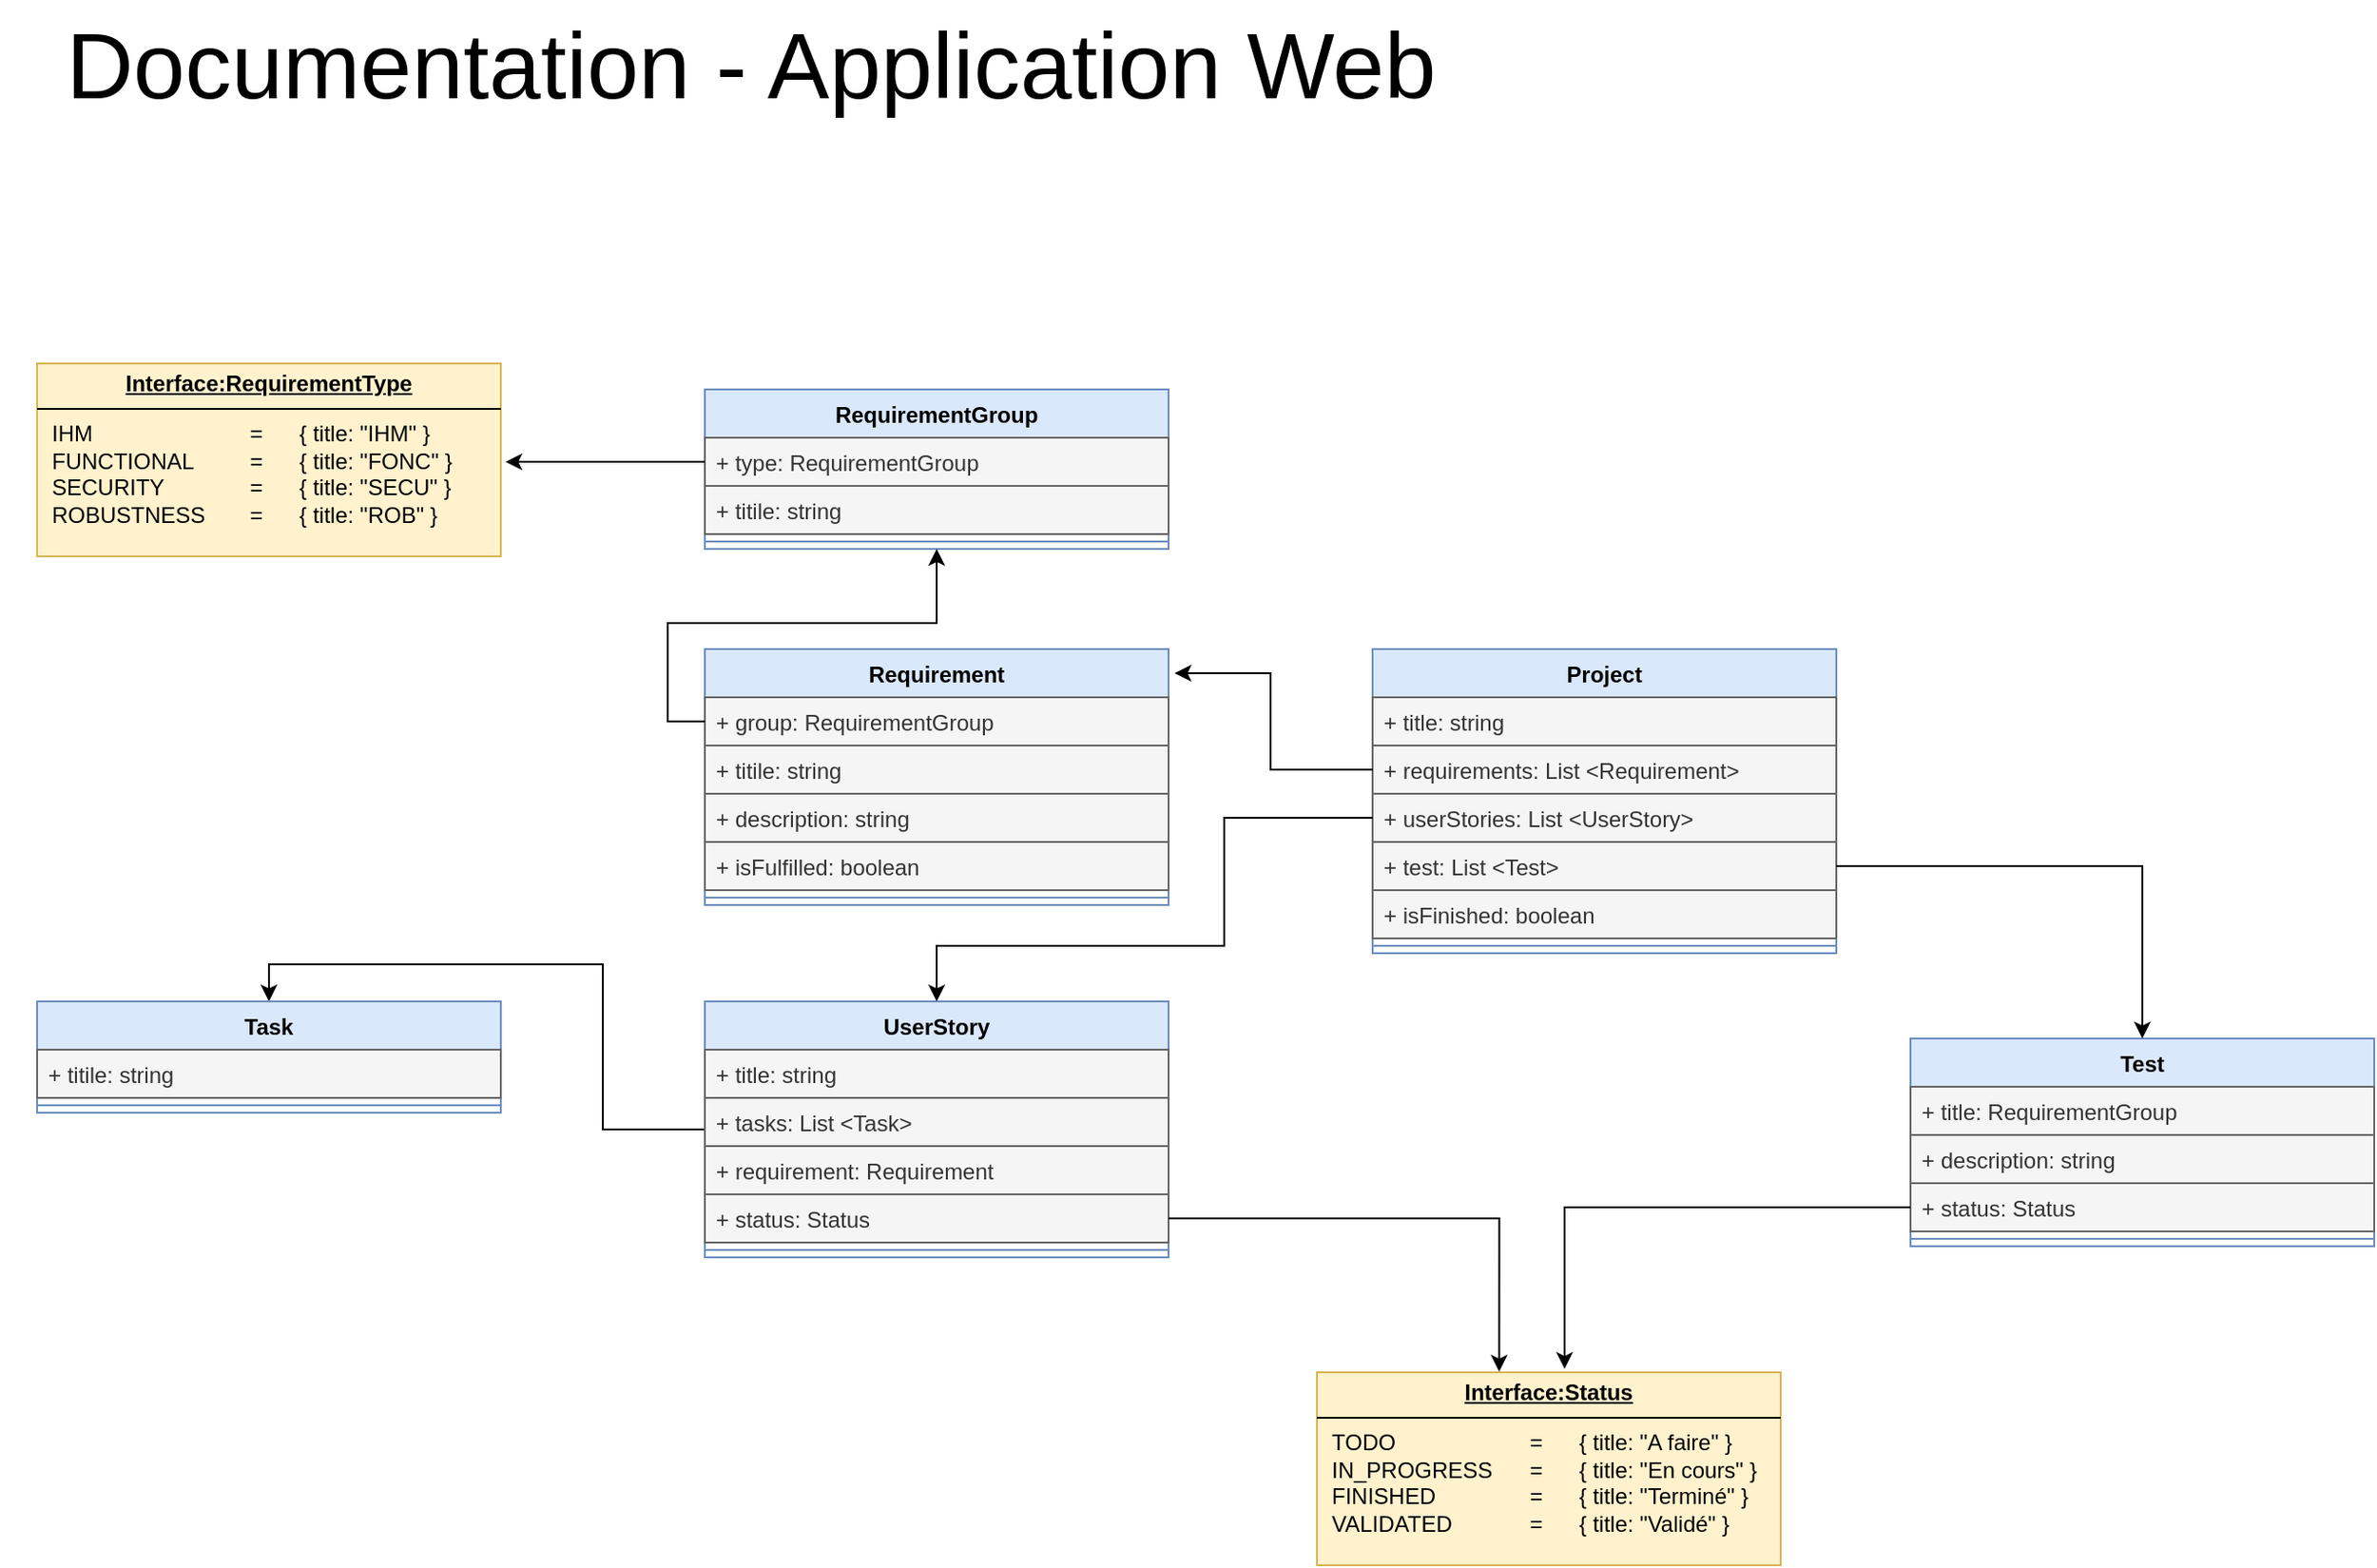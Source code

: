 <mxfile version="24.7.5">
  <diagram name="Documentation" id="c4acf3e9-155e-7222-9cf6-157b1a14988f">
    <mxGraphModel dx="1509" dy="880" grid="1" gridSize="10" guides="1" tooltips="1" connect="1" arrows="1" fold="1" page="1" pageScale="1" pageWidth="850" pageHeight="1100" background="none" math="0" shadow="0">
      <root>
        <mxCell id="0" />
        <mxCell id="1" parent="0" />
        <mxCell id="xuznSKPv-y_BRb6udhWv-1" value="&lt;font style=&quot;font-size: 50px;&quot;&gt;Documentation - Application Web&lt;/font&gt;" style="text;html=1;align=center;verticalAlign=middle;whiteSpace=wrap;rounded=0;" parent="1" vertex="1">
          <mxGeometry x="20" y="20" width="810" height="70" as="geometry" />
        </mxCell>
        <mxCell id="uhiIzkmUUbZ5SyuQZit8-1" value="&lt;font color=&quot;#000000&quot;&gt;Project&lt;/font&gt;" style="swimlane;fontStyle=1;align=center;verticalAlign=top;childLayout=stackLayout;horizontal=1;startSize=26;horizontalStack=0;resizeParent=1;resizeParentMax=0;resizeLast=0;collapsible=1;marginBottom=0;whiteSpace=wrap;html=1;fillColor=#dae8fc;strokeColor=#6c8ebf;" parent="1" vertex="1">
          <mxGeometry x="760" y="370" width="250" height="164" as="geometry" />
        </mxCell>
        <mxCell id="uhiIzkmUUbZ5SyuQZit8-2" value="+ title: string" style="text;strokeColor=#666666;fillColor=#f5f5f5;align=left;verticalAlign=top;spacingLeft=4;spacingRight=4;overflow=hidden;rotatable=0;points=[[0,0.5],[1,0.5]];portConstraint=eastwest;whiteSpace=wrap;html=1;fontColor=#333333;" parent="uhiIzkmUUbZ5SyuQZit8-1" vertex="1">
          <mxGeometry y="26" width="250" height="26" as="geometry" />
        </mxCell>
        <mxCell id="ZfcSb3x8AryFgDqecnvd-1" value="+ requirements: List &amp;lt;Requirement&amp;gt;&amp;nbsp;" style="text;strokeColor=#666666;fillColor=#f5f5f5;align=left;verticalAlign=top;spacingLeft=4;spacingRight=4;overflow=hidden;rotatable=0;points=[[0,0.5],[1,0.5]];portConstraint=eastwest;whiteSpace=wrap;html=1;fontColor=#333333;" parent="uhiIzkmUUbZ5SyuQZit8-1" vertex="1">
          <mxGeometry y="52" width="250" height="26" as="geometry" />
        </mxCell>
        <mxCell id="7AcOZPsMEtwE4ZH_ghja-1" value="+ userStories: List &amp;lt;UserStory&amp;gt;&amp;nbsp;" style="text;strokeColor=#666666;fillColor=#f5f5f5;align=left;verticalAlign=top;spacingLeft=4;spacingRight=4;overflow=hidden;rotatable=0;points=[[0,0.5],[1,0.5]];portConstraint=eastwest;whiteSpace=wrap;html=1;fontColor=#333333;" parent="uhiIzkmUUbZ5SyuQZit8-1" vertex="1">
          <mxGeometry y="78" width="250" height="26" as="geometry" />
        </mxCell>
        <mxCell id="7AcOZPsMEtwE4ZH_ghja-2" value="+ test: List &amp;lt;Test&amp;gt;&amp;nbsp;" style="text;strokeColor=#666666;fillColor=#f5f5f5;align=left;verticalAlign=top;spacingLeft=4;spacingRight=4;overflow=hidden;rotatable=0;points=[[0,0.5],[1,0.5]];portConstraint=eastwest;whiteSpace=wrap;html=1;fontColor=#333333;" parent="uhiIzkmUUbZ5SyuQZit8-1" vertex="1">
          <mxGeometry y="104" width="250" height="26" as="geometry" />
        </mxCell>
        <mxCell id="7AcOZPsMEtwE4ZH_ghja-25" value="+ isFinished: boolean&amp;nbsp;" style="text;strokeColor=#666666;fillColor=#f5f5f5;align=left;verticalAlign=top;spacingLeft=4;spacingRight=4;overflow=hidden;rotatable=0;points=[[0,0.5],[1,0.5]];portConstraint=eastwest;whiteSpace=wrap;html=1;fontColor=#333333;" parent="uhiIzkmUUbZ5SyuQZit8-1" vertex="1">
          <mxGeometry y="130" width="250" height="26" as="geometry" />
        </mxCell>
        <mxCell id="uhiIzkmUUbZ5SyuQZit8-3" value="" style="line;strokeWidth=1;fillColor=none;align=left;verticalAlign=middle;spacingTop=-1;spacingLeft=3;spacingRight=3;rotatable=0;labelPosition=right;points=[];portConstraint=eastwest;strokeColor=inherit;" parent="uhiIzkmUUbZ5SyuQZit8-1" vertex="1">
          <mxGeometry y="156" width="250" height="8" as="geometry" />
        </mxCell>
        <mxCell id="ZfcSb3x8AryFgDqecnvd-2" value="&lt;font color=&quot;#000000&quot;&gt;Requirement&lt;/font&gt;" style="swimlane;fontStyle=1;align=center;verticalAlign=top;childLayout=stackLayout;horizontal=1;startSize=26;horizontalStack=0;resizeParent=1;resizeParentMax=0;resizeLast=0;collapsible=1;marginBottom=0;whiteSpace=wrap;html=1;fillColor=#dae8fc;strokeColor=#6c8ebf;" parent="1" vertex="1">
          <mxGeometry x="400" y="370" width="250" height="138" as="geometry" />
        </mxCell>
        <mxCell id="ZfcSb3x8AryFgDqecnvd-3" value="+ group: RequirementGroup" style="text;strokeColor=#666666;fillColor=#f5f5f5;align=left;verticalAlign=top;spacingLeft=4;spacingRight=4;overflow=hidden;rotatable=0;points=[[0,0.5],[1,0.5]];portConstraint=eastwest;whiteSpace=wrap;html=1;fontColor=#333333;" parent="ZfcSb3x8AryFgDqecnvd-2" vertex="1">
          <mxGeometry y="26" width="250" height="26" as="geometry" />
        </mxCell>
        <mxCell id="ZfcSb3x8AryFgDqecnvd-4" value="+ titile: string" style="text;strokeColor=#666666;fillColor=#f5f5f5;align=left;verticalAlign=top;spacingLeft=4;spacingRight=4;overflow=hidden;rotatable=0;points=[[0,0.5],[1,0.5]];portConstraint=eastwest;whiteSpace=wrap;html=1;fontColor=#333333;" parent="ZfcSb3x8AryFgDqecnvd-2" vertex="1">
          <mxGeometry y="52" width="250" height="26" as="geometry" />
        </mxCell>
        <mxCell id="ZfcSb3x8AryFgDqecnvd-21" value="+ description: string" style="text;strokeColor=#666666;fillColor=#f5f5f5;align=left;verticalAlign=top;spacingLeft=4;spacingRight=4;overflow=hidden;rotatable=0;points=[[0,0.5],[1,0.5]];portConstraint=eastwest;whiteSpace=wrap;html=1;fontColor=#333333;" parent="ZfcSb3x8AryFgDqecnvd-2" vertex="1">
          <mxGeometry y="78" width="250" height="26" as="geometry" />
        </mxCell>
        <mxCell id="ZfcSb3x8AryFgDqecnvd-22" value="+ isFulfilled: boolean" style="text;strokeColor=#666666;fillColor=#f5f5f5;align=left;verticalAlign=top;spacingLeft=4;spacingRight=4;overflow=hidden;rotatable=0;points=[[0,0.5],[1,0.5]];portConstraint=eastwest;whiteSpace=wrap;html=1;fontColor=#333333;" parent="ZfcSb3x8AryFgDqecnvd-2" vertex="1">
          <mxGeometry y="104" width="250" height="26" as="geometry" />
        </mxCell>
        <mxCell id="ZfcSb3x8AryFgDqecnvd-5" value="" style="line;strokeWidth=1;fillColor=none;align=left;verticalAlign=middle;spacingTop=-1;spacingLeft=3;spacingRight=3;rotatable=0;labelPosition=right;points=[];portConstraint=eastwest;strokeColor=inherit;" parent="ZfcSb3x8AryFgDqecnvd-2" vertex="1">
          <mxGeometry y="130" width="250" height="8" as="geometry" />
        </mxCell>
        <mxCell id="ZfcSb3x8AryFgDqecnvd-11" value="&lt;font color=&quot;#000000&quot;&gt;RequirementGroup&lt;/font&gt;" style="swimlane;fontStyle=1;align=center;verticalAlign=top;childLayout=stackLayout;horizontal=1;startSize=26;horizontalStack=0;resizeParent=1;resizeParentMax=0;resizeLast=0;collapsible=1;marginBottom=0;whiteSpace=wrap;html=1;fillColor=#dae8fc;strokeColor=#6c8ebf;" parent="1" vertex="1">
          <mxGeometry x="400" y="230" width="250" height="86" as="geometry" />
        </mxCell>
        <mxCell id="ZfcSb3x8AryFgDqecnvd-12" value="+ type: RequirementGroup" style="text;strokeColor=#666666;fillColor=#f5f5f5;align=left;verticalAlign=top;spacingLeft=4;spacingRight=4;overflow=hidden;rotatable=0;points=[[0,0.5],[1,0.5]];portConstraint=eastwest;whiteSpace=wrap;html=1;fontColor=#333333;" parent="ZfcSb3x8AryFgDqecnvd-11" vertex="1">
          <mxGeometry y="26" width="250" height="26" as="geometry" />
        </mxCell>
        <mxCell id="ZfcSb3x8AryFgDqecnvd-13" value="+ titile: string" style="text;strokeColor=#666666;fillColor=#f5f5f5;align=left;verticalAlign=top;spacingLeft=4;spacingRight=4;overflow=hidden;rotatable=0;points=[[0,0.5],[1,0.5]];portConstraint=eastwest;whiteSpace=wrap;html=1;fontColor=#333333;" parent="ZfcSb3x8AryFgDqecnvd-11" vertex="1">
          <mxGeometry y="52" width="250" height="26" as="geometry" />
        </mxCell>
        <mxCell id="ZfcSb3x8AryFgDqecnvd-14" value="" style="line;strokeWidth=1;fillColor=none;align=left;verticalAlign=middle;spacingTop=-1;spacingLeft=3;spacingRight=3;rotatable=0;labelPosition=right;points=[];portConstraint=eastwest;strokeColor=inherit;" parent="ZfcSb3x8AryFgDqecnvd-11" vertex="1">
          <mxGeometry y="78" width="250" height="8" as="geometry" />
        </mxCell>
        <mxCell id="ZfcSb3x8AryFgDqecnvd-16" value="&lt;p style=&quot;margin:0px;margin-top:4px;text-align:center;text-decoration:underline;&quot;&gt;&lt;b&gt;&lt;font color=&quot;#000000&quot;&gt;Interface:RequirementType&lt;/font&gt;&lt;/b&gt;&lt;/p&gt;&lt;hr size=&quot;1&quot; style=&quot;border-style:solid;&quot;&gt;&lt;p style=&quot;margin:0px;margin-left:8px;&quot;&gt;&lt;font color=&quot;#000000&quot;&gt;IHM &lt;span style=&quot;white-space: pre;&quot;&gt;&#x9;&lt;span style=&quot;white-space: pre;&quot;&gt;&#x9;&lt;span style=&quot;white-space: pre;&quot;&gt;&#x9;&lt;/span&gt;&lt;/span&gt;&lt;/span&gt;= &lt;span style=&quot;white-space: pre;&quot;&gt;&#x9;&lt;/span&gt;{ title: &quot;IHM&quot; }&lt;br&gt;FUNCTIONAL&amp;nbsp;&lt;span style=&quot;white-space: pre;&quot;&gt;&#x9;&lt;/span&gt;= &lt;span style=&quot;white-space: pre;&quot;&gt;&#x9;&lt;/span&gt;{&amp;nbsp;&lt;/font&gt;&lt;span style=&quot;color: rgb(0, 0, 0);&quot;&gt;title&lt;/span&gt;&lt;font color=&quot;#000000&quot;&gt;: &quot;FONC&quot; }&lt;/font&gt;&lt;/p&gt;&lt;p style=&quot;margin:0px;margin-left:8px;&quot;&gt;&lt;font color=&quot;#000000&quot;&gt;SECURITY&lt;span style=&quot;white-space: pre;&quot;&gt;&#x9;&lt;span style=&quot;white-space: pre;&quot;&gt;&#x9;&lt;/span&gt;&lt;/span&gt;= &lt;span style=&quot;white-space: pre;&quot;&gt;&#x9;&lt;/span&gt;{&amp;nbsp;&lt;/font&gt;&lt;span style=&quot;color: rgb(0, 0, 0);&quot;&gt;title&lt;/span&gt;&lt;font color=&quot;#000000&quot;&gt;: &quot;SECU&quot; }&lt;br&gt;&lt;/font&gt;&lt;/p&gt;&lt;p style=&quot;margin:0px;margin-left:8px;&quot;&gt;&lt;font color=&quot;#000000&quot;&gt;ROBUSTNESS&lt;span style=&quot;white-space: pre;&quot;&gt;&#x9;&lt;/span&gt;=&amp;nbsp;&lt;span style=&quot;white-space: pre;&quot;&gt;&#x9;&lt;/span&gt;{&amp;nbsp;&lt;/font&gt;&lt;span style=&quot;color: rgb(0, 0, 0);&quot;&gt;title&lt;/span&gt;&lt;font color=&quot;#000000&quot;&gt;: &quot;ROB&quot; }&lt;/font&gt;&lt;br&gt;&lt;/p&gt;" style="verticalAlign=top;align=left;overflow=fill;html=1;whiteSpace=wrap;fillColor=#fff2cc;strokeColor=#d6b656;" parent="1" vertex="1">
          <mxGeometry x="40" y="216" width="250" height="104" as="geometry" />
        </mxCell>
        <mxCell id="ZfcSb3x8AryFgDqecnvd-18" style="edgeStyle=orthogonalEdgeStyle;rounded=0;orthogonalLoop=1;jettySize=auto;html=1;entryX=1.01;entryY=0.51;entryDx=0;entryDy=0;entryPerimeter=0;" parent="1" source="ZfcSb3x8AryFgDqecnvd-12" target="ZfcSb3x8AryFgDqecnvd-16" edge="1">
          <mxGeometry relative="1" as="geometry" />
        </mxCell>
        <mxCell id="ZfcSb3x8AryFgDqecnvd-19" style="edgeStyle=orthogonalEdgeStyle;rounded=0;orthogonalLoop=1;jettySize=auto;html=1;exitX=0;exitY=0.5;exitDx=0;exitDy=0;entryX=0.5;entryY=1;entryDx=0;entryDy=0;" parent="1" source="ZfcSb3x8AryFgDqecnvd-3" target="ZfcSb3x8AryFgDqecnvd-11" edge="1">
          <mxGeometry relative="1" as="geometry" />
        </mxCell>
        <mxCell id="ZfcSb3x8AryFgDqecnvd-20" style="edgeStyle=orthogonalEdgeStyle;rounded=0;orthogonalLoop=1;jettySize=auto;html=1;entryX=1.013;entryY=0.094;entryDx=0;entryDy=0;entryPerimeter=0;" parent="1" source="ZfcSb3x8AryFgDqecnvd-1" target="ZfcSb3x8AryFgDqecnvd-2" edge="1">
          <mxGeometry relative="1" as="geometry" />
        </mxCell>
        <mxCell id="7AcOZPsMEtwE4ZH_ghja-17" style="edgeStyle=orthogonalEdgeStyle;rounded=0;orthogonalLoop=1;jettySize=auto;html=1;entryX=0.5;entryY=0;entryDx=0;entryDy=0;" parent="1" source="7AcOZPsMEtwE4ZH_ghja-3" target="7AcOZPsMEtwE4ZH_ghja-11" edge="1">
          <mxGeometry relative="1" as="geometry" />
        </mxCell>
        <mxCell id="7AcOZPsMEtwE4ZH_ghja-3" value="&lt;font color=&quot;#000000&quot;&gt;UserStory&lt;/font&gt;" style="swimlane;fontStyle=1;align=center;verticalAlign=top;childLayout=stackLayout;horizontal=1;startSize=26;horizontalStack=0;resizeParent=1;resizeParentMax=0;resizeLast=0;collapsible=1;marginBottom=0;whiteSpace=wrap;html=1;fillColor=#dae8fc;strokeColor=#6c8ebf;" parent="1" vertex="1">
          <mxGeometry x="400" y="560" width="250" height="138" as="geometry" />
        </mxCell>
        <mxCell id="7AcOZPsMEtwE4ZH_ghja-4" value="+ title: string" style="text;strokeColor=#666666;fillColor=#f5f5f5;align=left;verticalAlign=top;spacingLeft=4;spacingRight=4;overflow=hidden;rotatable=0;points=[[0,0.5],[1,0.5]];portConstraint=eastwest;whiteSpace=wrap;html=1;fontColor=#333333;" parent="7AcOZPsMEtwE4ZH_ghja-3" vertex="1">
          <mxGeometry y="26" width="250" height="26" as="geometry" />
        </mxCell>
        <mxCell id="7AcOZPsMEtwE4ZH_ghja-5" value="+ tasks: List &amp;lt;Task&amp;gt;" style="text;strokeColor=#666666;fillColor=#f5f5f5;align=left;verticalAlign=top;spacingLeft=4;spacingRight=4;overflow=hidden;rotatable=0;points=[[0,0.5],[1,0.5]];portConstraint=eastwest;whiteSpace=wrap;html=1;fontColor=#333333;" parent="7AcOZPsMEtwE4ZH_ghja-3" vertex="1">
          <mxGeometry y="52" width="250" height="26" as="geometry" />
        </mxCell>
        <mxCell id="7AcOZPsMEtwE4ZH_ghja-24" value="+ requirement: Requirement" style="text;strokeColor=#666666;fillColor=#f5f5f5;align=left;verticalAlign=top;spacingLeft=4;spacingRight=4;overflow=hidden;rotatable=0;points=[[0,0.5],[1,0.5]];portConstraint=eastwest;whiteSpace=wrap;html=1;fontColor=#333333;" parent="7AcOZPsMEtwE4ZH_ghja-3" vertex="1">
          <mxGeometry y="78" width="250" height="26" as="geometry" />
        </mxCell>
        <mxCell id="7AcOZPsMEtwE4ZH_ghja-6" value="+ status: Status" style="text;strokeColor=#666666;fillColor=#f5f5f5;align=left;verticalAlign=top;spacingLeft=4;spacingRight=4;overflow=hidden;rotatable=0;points=[[0,0.5],[1,0.5]];portConstraint=eastwest;whiteSpace=wrap;html=1;fontColor=#333333;" parent="7AcOZPsMEtwE4ZH_ghja-3" vertex="1">
          <mxGeometry y="104" width="250" height="26" as="geometry" />
        </mxCell>
        <mxCell id="7AcOZPsMEtwE4ZH_ghja-8" value="" style="line;strokeWidth=1;fillColor=none;align=left;verticalAlign=middle;spacingTop=-1;spacingLeft=3;spacingRight=3;rotatable=0;labelPosition=right;points=[];portConstraint=eastwest;strokeColor=inherit;" parent="7AcOZPsMEtwE4ZH_ghja-3" vertex="1">
          <mxGeometry y="130" width="250" height="8" as="geometry" />
        </mxCell>
        <mxCell id="7AcOZPsMEtwE4ZH_ghja-11" value="&lt;font color=&quot;#000000&quot;&gt;Task&lt;/font&gt;" style="swimlane;fontStyle=1;align=center;verticalAlign=top;childLayout=stackLayout;horizontal=1;startSize=26;horizontalStack=0;resizeParent=1;resizeParentMax=0;resizeLast=0;collapsible=1;marginBottom=0;whiteSpace=wrap;html=1;fillColor=#dae8fc;strokeColor=#6c8ebf;" parent="1" vertex="1">
          <mxGeometry x="40" y="560" width="250" height="60" as="geometry" />
        </mxCell>
        <mxCell id="7AcOZPsMEtwE4ZH_ghja-13" value="+ titile: string" style="text;strokeColor=#666666;fillColor=#f5f5f5;align=left;verticalAlign=top;spacingLeft=4;spacingRight=4;overflow=hidden;rotatable=0;points=[[0,0.5],[1,0.5]];portConstraint=eastwest;whiteSpace=wrap;html=1;fontColor=#333333;" parent="7AcOZPsMEtwE4ZH_ghja-11" vertex="1">
          <mxGeometry y="26" width="250" height="26" as="geometry" />
        </mxCell>
        <mxCell id="7AcOZPsMEtwE4ZH_ghja-14" value="" style="line;strokeWidth=1;fillColor=none;align=left;verticalAlign=middle;spacingTop=-1;spacingLeft=3;spacingRight=3;rotatable=0;labelPosition=right;points=[];portConstraint=eastwest;strokeColor=inherit;" parent="7AcOZPsMEtwE4ZH_ghja-11" vertex="1">
          <mxGeometry y="52" width="250" height="8" as="geometry" />
        </mxCell>
        <mxCell id="7AcOZPsMEtwE4ZH_ghja-15" value="&lt;p style=&quot;margin:0px;margin-top:4px;text-align:center;text-decoration:underline;&quot;&gt;&lt;b&gt;&lt;font color=&quot;#000000&quot;&gt;Interface:Status&lt;/font&gt;&lt;/b&gt;&lt;/p&gt;&lt;hr size=&quot;1&quot; style=&quot;border-style:solid;&quot;&gt;&lt;p style=&quot;margin:0px;margin-left:8px;&quot;&gt;&lt;font color=&quot;#000000&quot;&gt;TODO&amp;nbsp;&lt;span style=&quot;white-space: pre;&quot;&gt;&#x9;&lt;span style=&quot;white-space: pre;&quot;&gt;&#x9;&lt;span style=&quot;white-space: pre;&quot;&gt;&#x9;&lt;/span&gt;&lt;/span&gt;&lt;/span&gt;= &lt;span style=&quot;white-space: pre;&quot;&gt;&#x9;&lt;/span&gt;{ title: &quot;A faire&quot; }&lt;br&gt;IN_PROGRESS&lt;span style=&quot;white-space: pre;&quot;&gt;&#x9;&lt;/span&gt;= &lt;span style=&quot;white-space: pre;&quot;&gt;&#x9;&lt;/span&gt;{&amp;nbsp;&lt;/font&gt;&lt;span style=&quot;color: rgb(0, 0, 0);&quot;&gt;title&lt;/span&gt;&lt;font color=&quot;#000000&quot;&gt;: &quot;En cours&quot; }&lt;/font&gt;&lt;/p&gt;&lt;p style=&quot;margin:0px;margin-left:8px;&quot;&gt;&lt;font color=&quot;#000000&quot;&gt;FINISHED&lt;span style=&quot;white-space: pre;&quot;&gt;&#x9;&lt;span style=&quot;white-space: pre;&quot;&gt;&#x9;&lt;/span&gt;&lt;/span&gt;= &lt;span style=&quot;white-space: pre;&quot;&gt;&#x9;&lt;/span&gt;{&amp;nbsp;&lt;/font&gt;&lt;span style=&quot;color: rgb(0, 0, 0);&quot;&gt;title&lt;/span&gt;&lt;font color=&quot;#000000&quot;&gt;: &quot;Terminé&quot; }&lt;br&gt;&lt;/font&gt;&lt;/p&gt;&lt;p style=&quot;margin:0px;margin-left:8px;&quot;&gt;&lt;font color=&quot;#000000&quot;&gt;VALIDATED&lt;span style=&quot;white-space: pre;&quot;&gt;&#x9;&lt;span style=&quot;white-space: pre;&quot;&gt;&#x9;&lt;/span&gt;&lt;/span&gt;=&amp;nbsp;&lt;span style=&quot;white-space: pre;&quot;&gt;&#x9;&lt;/span&gt;{&amp;nbsp;&lt;/font&gt;&lt;span style=&quot;color: rgb(0, 0, 0);&quot;&gt;title&lt;/span&gt;&lt;font color=&quot;#000000&quot;&gt;: &quot;Validé&quot; }&lt;/font&gt;&lt;br&gt;&lt;/p&gt;" style="verticalAlign=top;align=left;overflow=fill;html=1;whiteSpace=wrap;fillColor=#fff2cc;strokeColor=#d6b656;" parent="1" vertex="1">
          <mxGeometry x="730" y="760" width="250" height="104" as="geometry" />
        </mxCell>
        <mxCell id="7AcOZPsMEtwE4ZH_ghja-16" style="edgeStyle=orthogonalEdgeStyle;rounded=0;orthogonalLoop=1;jettySize=auto;html=1;entryX=0.5;entryY=0;entryDx=0;entryDy=0;" parent="1" source="7AcOZPsMEtwE4ZH_ghja-1" target="7AcOZPsMEtwE4ZH_ghja-3" edge="1">
          <mxGeometry relative="1" as="geometry">
            <Array as="points">
              <mxPoint x="680" y="461" />
              <mxPoint x="680" y="530" />
              <mxPoint x="525" y="530" />
            </Array>
          </mxGeometry>
        </mxCell>
        <mxCell id="7AcOZPsMEtwE4ZH_ghja-18" value="&lt;font color=&quot;#000000&quot;&gt;Test&lt;/font&gt;" style="swimlane;fontStyle=1;align=center;verticalAlign=top;childLayout=stackLayout;horizontal=1;startSize=26;horizontalStack=0;resizeParent=1;resizeParentMax=0;resizeLast=0;collapsible=1;marginBottom=0;whiteSpace=wrap;html=1;fillColor=#dae8fc;strokeColor=#6c8ebf;" parent="1" vertex="1">
          <mxGeometry x="1050" y="580" width="250" height="112" as="geometry" />
        </mxCell>
        <mxCell id="7AcOZPsMEtwE4ZH_ghja-19" value="+ title: RequirementGroup" style="text;strokeColor=#666666;fillColor=#f5f5f5;align=left;verticalAlign=top;spacingLeft=4;spacingRight=4;overflow=hidden;rotatable=0;points=[[0,0.5],[1,0.5]];portConstraint=eastwest;whiteSpace=wrap;html=1;fontColor=#333333;" parent="7AcOZPsMEtwE4ZH_ghja-18" vertex="1">
          <mxGeometry y="26" width="250" height="26" as="geometry" />
        </mxCell>
        <mxCell id="7AcOZPsMEtwE4ZH_ghja-20" value="+ description: string" style="text;strokeColor=#666666;fillColor=#f5f5f5;align=left;verticalAlign=top;spacingLeft=4;spacingRight=4;overflow=hidden;rotatable=0;points=[[0,0.5],[1,0.5]];portConstraint=eastwest;whiteSpace=wrap;html=1;fontColor=#333333;" parent="7AcOZPsMEtwE4ZH_ghja-18" vertex="1">
          <mxGeometry y="52" width="250" height="26" as="geometry" />
        </mxCell>
        <mxCell id="7AcOZPsMEtwE4ZH_ghja-21" value="+ status: Status" style="text;strokeColor=#666666;fillColor=#f5f5f5;align=left;verticalAlign=top;spacingLeft=4;spacingRight=4;overflow=hidden;rotatable=0;points=[[0,0.5],[1,0.5]];portConstraint=eastwest;whiteSpace=wrap;html=1;fontColor=#333333;" parent="7AcOZPsMEtwE4ZH_ghja-18" vertex="1">
          <mxGeometry y="78" width="250" height="26" as="geometry" />
        </mxCell>
        <mxCell id="7AcOZPsMEtwE4ZH_ghja-23" value="" style="line;strokeWidth=1;fillColor=none;align=left;verticalAlign=middle;spacingTop=-1;spacingLeft=3;spacingRight=3;rotatable=0;labelPosition=right;points=[];portConstraint=eastwest;strokeColor=inherit;" parent="7AcOZPsMEtwE4ZH_ghja-18" vertex="1">
          <mxGeometry y="104" width="250" height="8" as="geometry" />
        </mxCell>
        <mxCell id="7AcOZPsMEtwE4ZH_ghja-27" style="edgeStyle=orthogonalEdgeStyle;rounded=0;orthogonalLoop=1;jettySize=auto;html=1;entryX=0.393;entryY=-0.004;entryDx=0;entryDy=0;entryPerimeter=0;" parent="1" source="7AcOZPsMEtwE4ZH_ghja-6" target="7AcOZPsMEtwE4ZH_ghja-15" edge="1">
          <mxGeometry relative="1" as="geometry" />
        </mxCell>
        <mxCell id="7AcOZPsMEtwE4ZH_ghja-28" style="edgeStyle=orthogonalEdgeStyle;rounded=0;orthogonalLoop=1;jettySize=auto;html=1;entryX=0.534;entryY=-0.018;entryDx=0;entryDy=0;entryPerimeter=0;" parent="1" source="7AcOZPsMEtwE4ZH_ghja-21" target="7AcOZPsMEtwE4ZH_ghja-15" edge="1">
          <mxGeometry relative="1" as="geometry" />
        </mxCell>
        <mxCell id="xtcY0mV2R6OZGyK3ni6u-1" style="edgeStyle=orthogonalEdgeStyle;rounded=0;orthogonalLoop=1;jettySize=auto;html=1;entryX=0.5;entryY=0;entryDx=0;entryDy=0;" edge="1" parent="1" source="7AcOZPsMEtwE4ZH_ghja-2" target="7AcOZPsMEtwE4ZH_ghja-18">
          <mxGeometry relative="1" as="geometry" />
        </mxCell>
      </root>
    </mxGraphModel>
  </diagram>
</mxfile>

